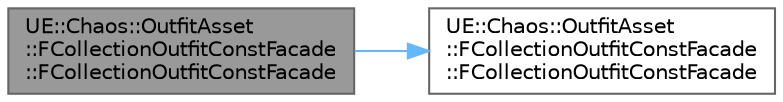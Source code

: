 digraph "UE::Chaos::OutfitAsset::FCollectionOutfitConstFacade::FCollectionOutfitConstFacade"
{
 // INTERACTIVE_SVG=YES
 // LATEX_PDF_SIZE
  bgcolor="transparent";
  edge [fontname=Helvetica,fontsize=10,labelfontname=Helvetica,labelfontsize=10];
  node [fontname=Helvetica,fontsize=10,shape=box,height=0.2,width=0.4];
  rankdir="LR";
  Node1 [id="Node000001",label="UE::Chaos::OutfitAsset\l::FCollectionOutfitConstFacade\l::FCollectionOutfitConstFacade",height=0.2,width=0.4,color="gray40", fillcolor="grey60", style="filled", fontcolor="black",tooltip=" "];
  Node1 -> Node2 [id="edge1_Node000001_Node000002",color="steelblue1",style="solid",tooltip=" "];
  Node2 [id="Node000002",label="UE::Chaos::OutfitAsset\l::FCollectionOutfitConstFacade\l::FCollectionOutfitConstFacade",height=0.2,width=0.4,color="grey40", fillcolor="white", style="filled",URL="$d2/d1b/classUE_1_1Chaos_1_1OutfitAsset_1_1FCollectionOutfitConstFacade.html#a378ebc5843890ae12478a49f06944f5d",tooltip=" "];
}
